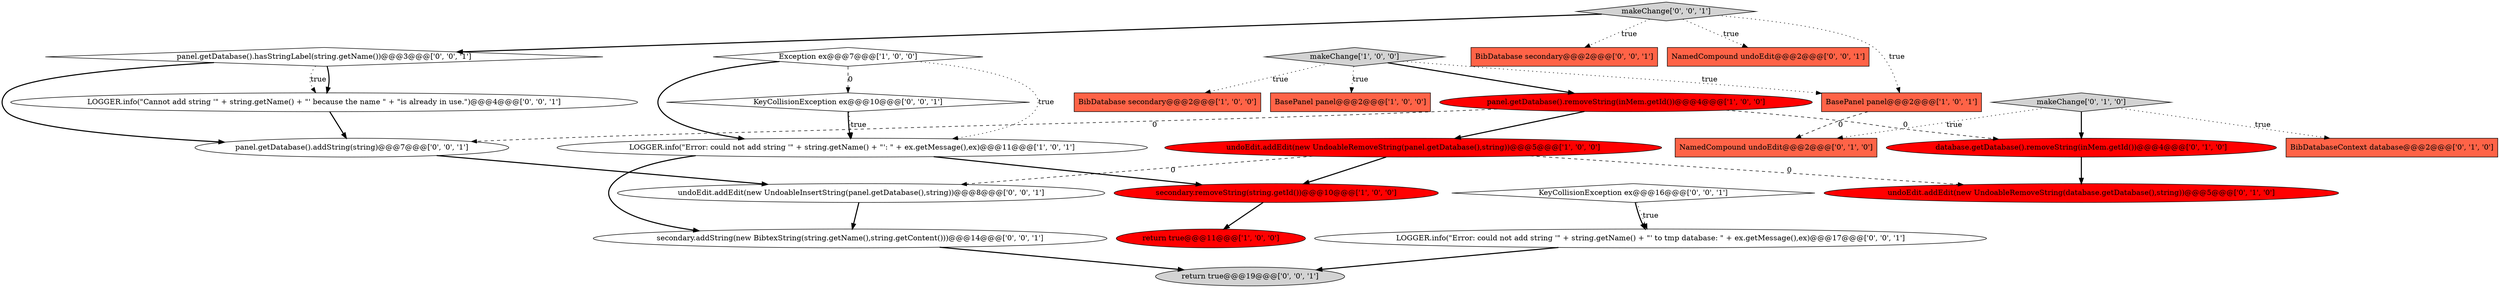 digraph {
1 [style = filled, label = "makeChange['1', '0', '0']", fillcolor = lightgray, shape = diamond image = "AAA0AAABBB1BBB"];
23 [style = filled, label = "LOGGER.info(\"Cannot add string '\" + string.getName() + \"' because the name \" + \"is already in use.\")@@@4@@@['0', '0', '1']", fillcolor = white, shape = ellipse image = "AAA0AAABBB3BBB"];
15 [style = filled, label = "BibDatabase secondary@@@2@@@['0', '0', '1']", fillcolor = tomato, shape = box image = "AAA0AAABBB3BBB"];
17 [style = filled, label = "KeyCollisionException ex@@@16@@@['0', '0', '1']", fillcolor = white, shape = diamond image = "AAA0AAABBB3BBB"];
25 [style = filled, label = "undoEdit.addEdit(new UndoableInsertString(panel.getDatabase(),string))@@@8@@@['0', '0', '1']", fillcolor = white, shape = ellipse image = "AAA0AAABBB3BBB"];
16 [style = filled, label = "secondary.addString(new BibtexString(string.getName(),string.getContent()))@@@14@@@['0', '0', '1']", fillcolor = white, shape = ellipse image = "AAA0AAABBB3BBB"];
18 [style = filled, label = "NamedCompound undoEdit@@@2@@@['0', '0', '1']", fillcolor = tomato, shape = box image = "AAA0AAABBB3BBB"];
3 [style = filled, label = "LOGGER.info(\"Error: could not add string '\" + string.getName() + \"': \" + ex.getMessage(),ex)@@@11@@@['1', '0', '1']", fillcolor = white, shape = ellipse image = "AAA0AAABBB1BBB"];
8 [style = filled, label = "Exception ex@@@7@@@['1', '0', '0']", fillcolor = white, shape = diamond image = "AAA0AAABBB1BBB"];
6 [style = filled, label = "secondary.removeString(string.getId())@@@10@@@['1', '0', '0']", fillcolor = red, shape = ellipse image = "AAA1AAABBB1BBB"];
21 [style = filled, label = "LOGGER.info(\"Error: could not add string '\" + string.getName() + \"' to tmp database: \" + ex.getMessage(),ex)@@@17@@@['0', '0', '1']", fillcolor = white, shape = ellipse image = "AAA0AAABBB3BBB"];
7 [style = filled, label = "panel.getDatabase().removeString(inMem.getId())@@@4@@@['1', '0', '0']", fillcolor = red, shape = ellipse image = "AAA1AAABBB1BBB"];
14 [style = filled, label = "makeChange['0', '1', '0']", fillcolor = lightgray, shape = diamond image = "AAA0AAABBB2BBB"];
26 [style = filled, label = "KeyCollisionException ex@@@10@@@['0', '0', '1']", fillcolor = white, shape = diamond image = "AAA0AAABBB3BBB"];
4 [style = filled, label = "BibDatabase secondary@@@2@@@['1', '0', '0']", fillcolor = tomato, shape = box image = "AAA0AAABBB1BBB"];
5 [style = filled, label = "undoEdit.addEdit(new UndoableRemoveString(panel.getDatabase(),string))@@@5@@@['1', '0', '0']", fillcolor = red, shape = ellipse image = "AAA1AAABBB1BBB"];
10 [style = filled, label = "database.getDatabase().removeString(inMem.getId())@@@4@@@['0', '1', '0']", fillcolor = red, shape = ellipse image = "AAA1AAABBB2BBB"];
9 [style = filled, label = "BasePanel panel@@@2@@@['1', '0', '1']", fillcolor = tomato, shape = box image = "AAA0AAABBB1BBB"];
24 [style = filled, label = "return true@@@19@@@['0', '0', '1']", fillcolor = lightgray, shape = ellipse image = "AAA0AAABBB3BBB"];
13 [style = filled, label = "NamedCompound undoEdit@@@2@@@['0', '1', '0']", fillcolor = tomato, shape = box image = "AAA1AAABBB2BBB"];
2 [style = filled, label = "return true@@@11@@@['1', '0', '0']", fillcolor = red, shape = ellipse image = "AAA1AAABBB1BBB"];
12 [style = filled, label = "BibDatabaseContext database@@@2@@@['0', '1', '0']", fillcolor = tomato, shape = box image = "AAA0AAABBB2BBB"];
11 [style = filled, label = "undoEdit.addEdit(new UndoableRemoveString(database.getDatabase(),string))@@@5@@@['0', '1', '0']", fillcolor = red, shape = ellipse image = "AAA1AAABBB2BBB"];
22 [style = filled, label = "makeChange['0', '0', '1']", fillcolor = lightgray, shape = diamond image = "AAA0AAABBB3BBB"];
19 [style = filled, label = "panel.getDatabase().addString(string)@@@7@@@['0', '0', '1']", fillcolor = white, shape = ellipse image = "AAA0AAABBB3BBB"];
0 [style = filled, label = "BasePanel panel@@@2@@@['1', '0', '0']", fillcolor = tomato, shape = box image = "AAA0AAABBB1BBB"];
20 [style = filled, label = "panel.getDatabase().hasStringLabel(string.getName())@@@3@@@['0', '0', '1']", fillcolor = white, shape = diamond image = "AAA0AAABBB3BBB"];
22->18 [style = dotted, label="true"];
14->12 [style = dotted, label="true"];
26->3 [style = bold, label=""];
16->24 [style = bold, label=""];
8->3 [style = bold, label=""];
14->10 [style = bold, label=""];
3->6 [style = bold, label=""];
21->24 [style = bold, label=""];
1->4 [style = dotted, label="true"];
5->25 [style = dashed, label="0"];
3->16 [style = bold, label=""];
25->16 [style = bold, label=""];
1->7 [style = bold, label=""];
26->3 [style = dotted, label="true"];
8->3 [style = dotted, label="true"];
14->13 [style = dotted, label="true"];
19->25 [style = bold, label=""];
6->2 [style = bold, label=""];
7->5 [style = bold, label=""];
5->6 [style = bold, label=""];
20->23 [style = bold, label=""];
22->20 [style = bold, label=""];
5->11 [style = dashed, label="0"];
7->19 [style = dashed, label="0"];
23->19 [style = bold, label=""];
1->9 [style = dotted, label="true"];
20->23 [style = dotted, label="true"];
9->13 [style = dashed, label="0"];
7->10 [style = dashed, label="0"];
1->0 [style = dotted, label="true"];
22->9 [style = dotted, label="true"];
20->19 [style = bold, label=""];
17->21 [style = dotted, label="true"];
22->15 [style = dotted, label="true"];
8->26 [style = dashed, label="0"];
17->21 [style = bold, label=""];
10->11 [style = bold, label=""];
}
